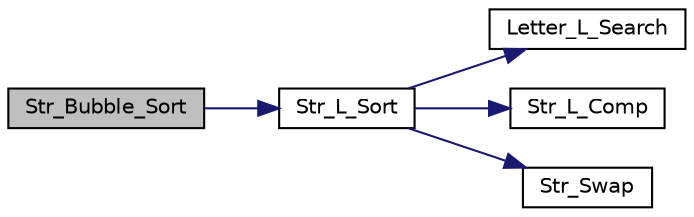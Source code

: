 digraph "Str_Bubble_Sort"
{
 // LATEX_PDF_SIZE
  edge [fontname="Helvetica",fontsize="10",labelfontname="Helvetica",labelfontsize="10"];
  node [fontname="Helvetica",fontsize="10",shape=record];
  rankdir="LR";
  Node1 [label="Str_Bubble_Sort",height=0.2,width=0.4,color="black", fillcolor="grey75", style="filled", fontcolor="black",tooltip="Consists of sorting algorithm (uses bubble sorting algorithm)"];
  Node1 -> Node2 [color="midnightblue",fontsize="10",style="solid",fontname="Helvetica"];
  Node2 [label="Str_L_Sort",height=0.2,width=0.4,color="black", fillcolor="white", style="filled",URL="$sort__by__alphabet_8cpp.html#a91176073a00f82d4de61551f3880e6fc",tooltip="Consists of comparing algorithm."];
  Node2 -> Node3 [color="midnightblue",fontsize="10",style="solid",fontname="Helvetica"];
  Node3 [label="Letter_L_Search",height=0.2,width=0.4,color="black", fillcolor="white", style="filled",URL="$sort__by__alphabet_8cpp.html#a80532fc5d9021b5c367a07c4f8d2467f",tooltip="Searching for the first letter in string from its beginning"];
  Node2 -> Node4 [color="midnightblue",fontsize="10",style="solid",fontname="Helvetica"];
  Node4 [label="Str_L_Comp",height=0.2,width=0.4,color="black", fillcolor="white", style="filled",URL="$sort__by__alphabet_8cpp.html#ac4b79f7a8354564cdc8aa0a80993fba2",tooltip="Comparator of two consecutive strings from their array."];
  Node2 -> Node5 [color="midnightblue",fontsize="10",style="solid",fontname="Helvetica"];
  Node5 [label="Str_Swap",height=0.2,width=0.4,color="black", fillcolor="white", style="filled",URL="$sort__by__alphabet_8cpp.html#a8488adecb0a7699b91339becba4c4f7a",tooltip="Swaps two consecutive strings in their array."];
}
